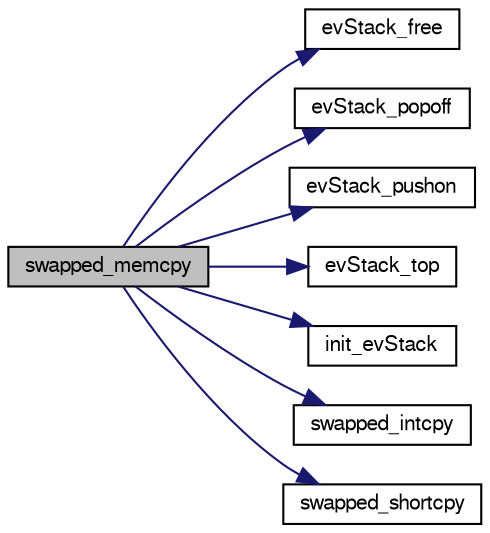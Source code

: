 digraph "swapped_memcpy"
{
  bgcolor="transparent";
  edge [fontname="FreeSans",fontsize="10",labelfontname="FreeSans",labelfontsize="10"];
  node [fontname="FreeSans",fontsize="10",shape=record];
  rankdir="LR";
  Node1 [label="swapped_memcpy",height=0.2,width=0.4,color="black", fillcolor="grey75", style="filled" fontcolor="black"];
  Node1 -> Node2 [color="midnightblue",fontsize="10",style="solid",fontname="FreeSans"];
  Node2 [label="evStack_free",height=0.2,width=0.4,color="black",URL="$dc/dd4/swap__util_8c.html#a04ec6d4362535e55bb01e5a7e824e162"];
  Node1 -> Node3 [color="midnightblue",fontsize="10",style="solid",fontname="FreeSans"];
  Node3 [label="evStack_popoff",height=0.2,width=0.4,color="black",URL="$dc/dd4/swap__util_8c.html#acc4b2d7e3a1dd8de49e30e7b693ffa21"];
  Node1 -> Node4 [color="midnightblue",fontsize="10",style="solid",fontname="FreeSans"];
  Node4 [label="evStack_pushon",height=0.2,width=0.4,color="black",URL="$dc/dd4/swap__util_8c.html#a0a68155c05d9963f1854a4bee1d51843"];
  Node1 -> Node5 [color="midnightblue",fontsize="10",style="solid",fontname="FreeSans"];
  Node5 [label="evStack_top",height=0.2,width=0.4,color="black",URL="$dc/dd4/swap__util_8c.html#a8bbee0140d58201139f7617be776dcf5"];
  Node1 -> Node6 [color="midnightblue",fontsize="10",style="solid",fontname="FreeSans"];
  Node6 [label="init_evStack",height=0.2,width=0.4,color="black",URL="$dc/dd4/swap__util_8c.html#ab7512f8b972b7b05877b82476d70d04b"];
  Node1 -> Node7 [color="midnightblue",fontsize="10",style="solid",fontname="FreeSans"];
  Node7 [label="swapped_intcpy",height=0.2,width=0.4,color="black",URL="$d9/dca/evio_8c.html#a8941d1ffdddcc0ce2d4612dc50fcd52f"];
  Node1 -> Node8 [color="midnightblue",fontsize="10",style="solid",fontname="FreeSans"];
  Node8 [label="swapped_shortcpy",height=0.2,width=0.4,color="black",URL="$dc/dd4/swap__util_8c.html#a0c718274e6197f6953c22ec8bf878216"];
}
